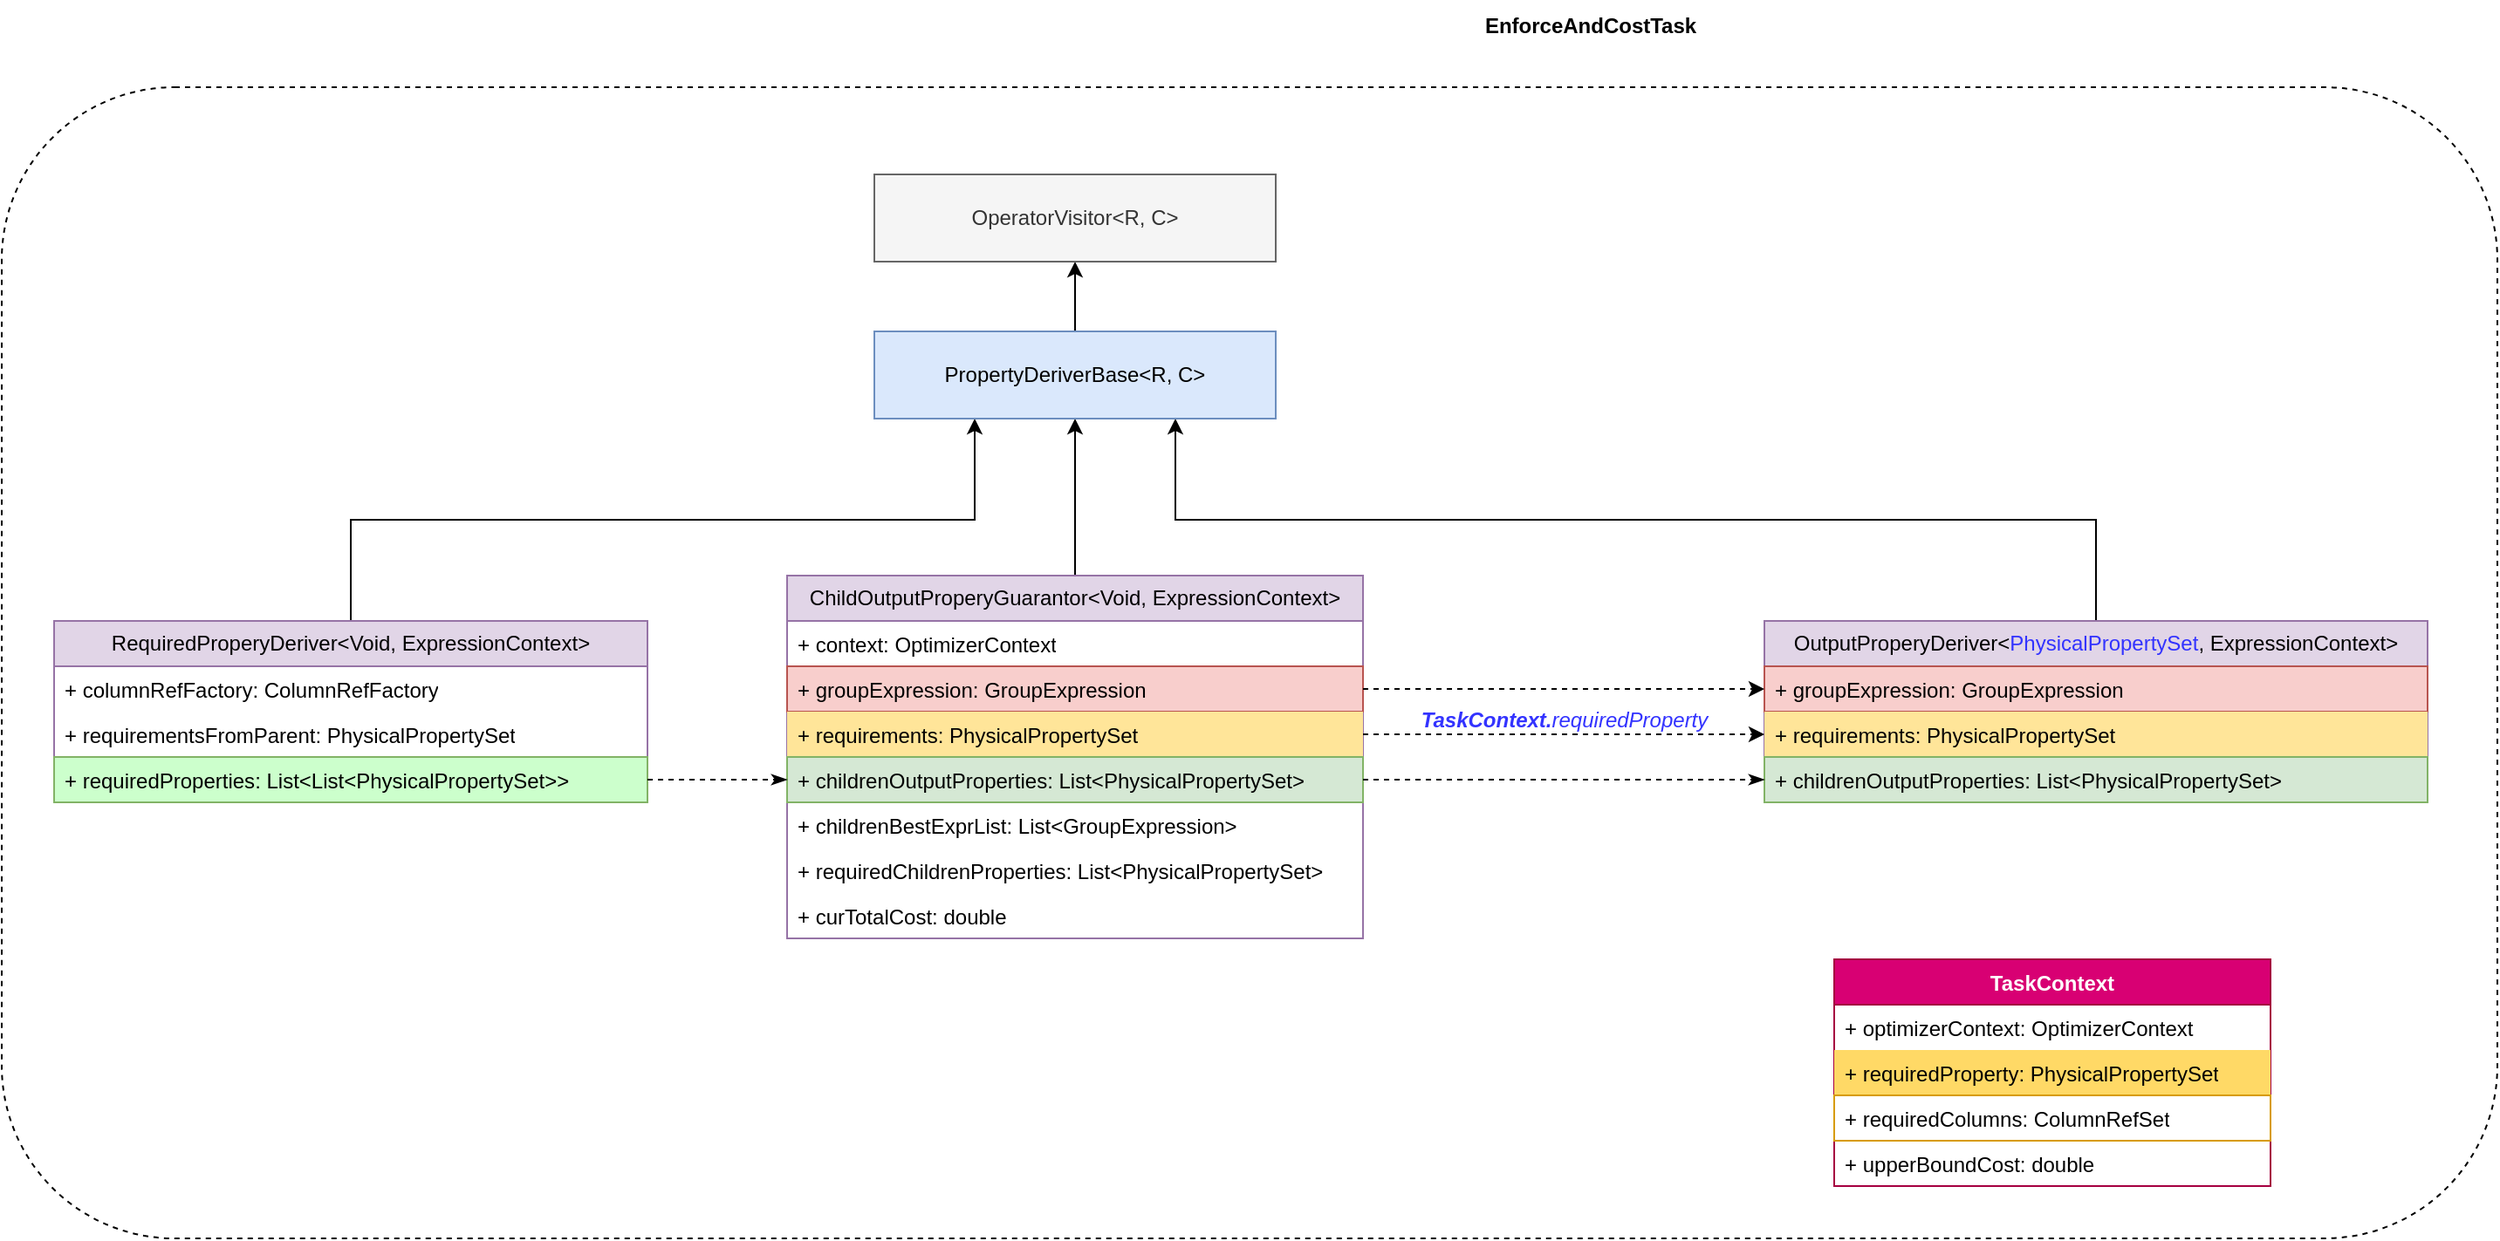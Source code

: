 <mxfile version="22.0.7" type="device">
  <diagram name="第 1 页" id="SFG76TiXSmoASKsAes4e">
    <mxGraphModel dx="3771" dy="2160" grid="1" gridSize="10" guides="1" tooltips="1" connect="1" arrows="1" fold="1" page="1" pageScale="1" pageWidth="827" pageHeight="1169" math="0" shadow="0">
      <root>
        <mxCell id="0" />
        <mxCell id="1" parent="0" />
        <mxCell id="r9hSq9QM5GWR6ms9VNQf-29" style="edgeStyle=orthogonalEdgeStyle;rounded=0;orthogonalLoop=1;jettySize=auto;html=1;exitX=0.5;exitY=0;exitDx=0;exitDy=0;entryX=0.5;entryY=1;entryDx=0;entryDy=0;" parent="1" source="HUhvKqKuCBMlooNIM-Bv-9" target="r9hSq9QM5GWR6ms9VNQf-5" edge="1">
          <mxGeometry relative="1" as="geometry" />
        </mxCell>
        <mxCell id="HUhvKqKuCBMlooNIM-Bv-9" value="ChildOutputProperyGuarantor&amp;lt;Void, ExpressionContext&lt;span style=&quot;background-color: initial;&quot;&gt;&amp;gt;&lt;/span&gt;" style="swimlane;fontStyle=0;childLayout=stackLayout;horizontal=1;startSize=26;fillColor=#e1d5e7;horizontalStack=0;resizeParent=1;resizeParentMax=0;resizeLast=0;collapsible=1;marginBottom=0;whiteSpace=wrap;html=1;strokeColor=#9673a6;" parent="1" vertex="1">
          <mxGeometry x="530" y="440" width="330" height="208" as="geometry" />
        </mxCell>
        <mxCell id="HUhvKqKuCBMlooNIM-Bv-12" value="+&amp;nbsp;context&lt;span style=&quot;background-color: initial;&quot;&gt;:&amp;nbsp;&lt;/span&gt;OptimizerContext" style="text;strokeColor=none;fillColor=none;align=left;verticalAlign=top;spacingLeft=4;spacingRight=4;overflow=hidden;rotatable=0;points=[[0,0.5],[1,0.5]];portConstraint=eastwest;whiteSpace=wrap;html=1;" parent="HUhvKqKuCBMlooNIM-Bv-9" vertex="1">
          <mxGeometry y="26" width="330" height="26" as="geometry" />
        </mxCell>
        <mxCell id="r9hSq9QM5GWR6ms9VNQf-14" value="+&amp;nbsp;groupExpression&lt;span style=&quot;background-color: initial;&quot;&gt;: G&lt;/span&gt;roupExpression" style="text;strokeColor=#b85450;fillColor=#f8cecc;align=left;verticalAlign=top;spacingLeft=4;spacingRight=4;overflow=hidden;rotatable=0;points=[[0,0.5],[1,0.5]];portConstraint=eastwest;whiteSpace=wrap;html=1;" parent="HUhvKqKuCBMlooNIM-Bv-9" vertex="1">
          <mxGeometry y="52" width="330" height="26" as="geometry" />
        </mxCell>
        <mxCell id="r9hSq9QM5GWR6ms9VNQf-15" value="+&amp;nbsp;requirements&lt;span style=&quot;background-color: initial;&quot;&gt;:&amp;nbsp;&lt;/span&gt;PhysicalPropertySet" style="text;strokeColor=none;fillColor=#FFE599;align=left;verticalAlign=top;spacingLeft=4;spacingRight=4;overflow=hidden;rotatable=0;points=[[0,0.5],[1,0.5]];portConstraint=eastwest;whiteSpace=wrap;html=1;" parent="HUhvKqKuCBMlooNIM-Bv-9" vertex="1">
          <mxGeometry y="78" width="330" height="26" as="geometry" />
        </mxCell>
        <mxCell id="r9hSq9QM5GWR6ms9VNQf-18" value="+&amp;nbsp;childrenOutputProperties&lt;span style=&quot;background-color: initial;&quot;&gt;: List&amp;lt;&lt;/span&gt;&lt;span style=&quot;background-color: initial;&quot;&gt;PhysicalPropertySet&amp;gt;&lt;/span&gt;" style="text;strokeColor=#82b366;fillColor=#d5e8d4;align=left;verticalAlign=top;spacingLeft=4;spacingRight=4;overflow=hidden;rotatable=0;points=[[0,0.5],[1,0.5]];portConstraint=eastwest;whiteSpace=wrap;html=1;" parent="HUhvKqKuCBMlooNIM-Bv-9" vertex="1">
          <mxGeometry y="104" width="330" height="26" as="geometry" />
        </mxCell>
        <mxCell id="r9hSq9QM5GWR6ms9VNQf-16" value="+&amp;nbsp;childrenBestExprList&lt;span style=&quot;background-color: initial;&quot;&gt;: List&amp;lt;G&lt;/span&gt;&lt;span style=&quot;background-color: initial;&quot;&gt;roupExpression&amp;gt;&lt;/span&gt;" style="text;strokeColor=none;fillColor=none;align=left;verticalAlign=top;spacingLeft=4;spacingRight=4;overflow=hidden;rotatable=0;points=[[0,0.5],[1,0.5]];portConstraint=eastwest;whiteSpace=wrap;html=1;" parent="HUhvKqKuCBMlooNIM-Bv-9" vertex="1">
          <mxGeometry y="130" width="330" height="26" as="geometry" />
        </mxCell>
        <mxCell id="r9hSq9QM5GWR6ms9VNQf-17" value="+&amp;nbsp;requiredChildrenProperties&lt;span style=&quot;background-color: initial;&quot;&gt;: List&amp;lt;&lt;/span&gt;PhysicalPropertySet&amp;gt;" style="text;strokeColor=none;fillColor=none;align=left;verticalAlign=top;spacingLeft=4;spacingRight=4;overflow=hidden;rotatable=0;points=[[0,0.5],[1,0.5]];portConstraint=eastwest;whiteSpace=wrap;html=1;" parent="HUhvKqKuCBMlooNIM-Bv-9" vertex="1">
          <mxGeometry y="156" width="330" height="26" as="geometry" />
        </mxCell>
        <mxCell id="r9hSq9QM5GWR6ms9VNQf-19" value="+&amp;nbsp;curTotalCost&lt;span style=&quot;background-color: initial;&quot;&gt;: double&lt;/span&gt;" style="text;strokeColor=none;fillColor=none;align=left;verticalAlign=top;spacingLeft=4;spacingRight=4;overflow=hidden;rotatable=0;points=[[0,0.5],[1,0.5]];portConstraint=eastwest;whiteSpace=wrap;html=1;" parent="HUhvKqKuCBMlooNIM-Bv-9" vertex="1">
          <mxGeometry y="182" width="330" height="26" as="geometry" />
        </mxCell>
        <mxCell id="r9hSq9QM5GWR6ms9VNQf-30" style="edgeStyle=orthogonalEdgeStyle;rounded=0;orthogonalLoop=1;jettySize=auto;html=1;exitX=0.5;exitY=0;exitDx=0;exitDy=0;entryX=0.25;entryY=1;entryDx=0;entryDy=0;" parent="1" source="HUhvKqKuCBMlooNIM-Bv-13" target="r9hSq9QM5GWR6ms9VNQf-5" edge="1">
          <mxGeometry relative="1" as="geometry" />
        </mxCell>
        <mxCell id="HUhvKqKuCBMlooNIM-Bv-13" value="RequiredProperyDeriver&amp;lt;Void, ExpressionContext&lt;span style=&quot;background-color: initial;&quot;&gt;&amp;gt;&lt;/span&gt;" style="swimlane;fontStyle=0;childLayout=stackLayout;horizontal=1;startSize=26;fillColor=#e1d5e7;horizontalStack=0;resizeParent=1;resizeParentMax=0;resizeLast=0;collapsible=1;marginBottom=0;whiteSpace=wrap;html=1;strokeColor=#9673a6;" parent="1" vertex="1">
          <mxGeometry x="110" y="466" width="340" height="104" as="geometry" />
        </mxCell>
        <mxCell id="HUhvKqKuCBMlooNIM-Bv-2" value="+&amp;nbsp;columnRefFactory&lt;span style=&quot;background-color: initial;&quot;&gt;:&amp;nbsp;&lt;/span&gt;ColumnRefFactory" style="text;strokeColor=none;fillColor=none;align=left;verticalAlign=top;spacingLeft=4;spacingRight=4;overflow=hidden;rotatable=0;points=[[0,0.5],[1,0.5]];portConstraint=eastwest;whiteSpace=wrap;html=1;" parent="HUhvKqKuCBMlooNIM-Bv-13" vertex="1">
          <mxGeometry y="26" width="340" height="26" as="geometry" />
        </mxCell>
        <mxCell id="HUhvKqKuCBMlooNIM-Bv-3" value="+&amp;nbsp;requirementsFromParent&lt;span style=&quot;background-color: initial;&quot;&gt;:&amp;nbsp;&lt;/span&gt;&lt;span style=&quot;background-color: initial;&quot;&gt;PhysicalPropertySet&lt;/span&gt;" style="text;strokeColor=none;fillColor=none;align=left;verticalAlign=top;spacingLeft=4;spacingRight=4;overflow=hidden;rotatable=0;points=[[0,0.5],[1,0.5]];portConstraint=eastwest;whiteSpace=wrap;html=1;" parent="HUhvKqKuCBMlooNIM-Bv-13" vertex="1">
          <mxGeometry y="52" width="340" height="26" as="geometry" />
        </mxCell>
        <mxCell id="HUhvKqKuCBMlooNIM-Bv-4" value="+&amp;nbsp;requiredProperties&lt;span style=&quot;background-color: initial;&quot;&gt;: List&amp;lt;List&amp;lt;&lt;/span&gt;PhysicalPropertySet&amp;gt;&amp;gt;" style="text;strokeColor=#82b366;fillColor=#CCFFCC;align=left;verticalAlign=top;spacingLeft=4;spacingRight=4;overflow=hidden;rotatable=0;points=[[0,0.5],[1,0.5]];portConstraint=eastwest;whiteSpace=wrap;html=1;" parent="HUhvKqKuCBMlooNIM-Bv-13" vertex="1">
          <mxGeometry y="78" width="340" height="26" as="geometry" />
        </mxCell>
        <mxCell id="r9hSq9QM5GWR6ms9VNQf-31" style="edgeStyle=orthogonalEdgeStyle;rounded=0;orthogonalLoop=1;jettySize=auto;html=1;exitX=0.5;exitY=0;exitDx=0;exitDy=0;entryX=0.75;entryY=1;entryDx=0;entryDy=0;" parent="1" source="HUhvKqKuCBMlooNIM-Bv-15" target="r9hSq9QM5GWR6ms9VNQf-5" edge="1">
          <mxGeometry relative="1" as="geometry" />
        </mxCell>
        <mxCell id="HUhvKqKuCBMlooNIM-Bv-15" value="OutputProperyDeriver&amp;lt;&lt;font color=&quot;#3333ff&quot;&gt;PhysicalPropertySet&lt;/font&gt;, ExpressionContext&lt;span style=&quot;background-color: initial;&quot;&gt;&amp;gt;&lt;/span&gt;" style="swimlane;fontStyle=0;childLayout=stackLayout;horizontal=1;startSize=26;fillColor=#e1d5e7;horizontalStack=0;resizeParent=1;resizeParentMax=0;resizeLast=0;collapsible=1;marginBottom=0;whiteSpace=wrap;html=1;strokeColor=#9673a6;" parent="1" vertex="1">
          <mxGeometry x="1090" y="466" width="380" height="104" as="geometry" />
        </mxCell>
        <mxCell id="HUhvKqKuCBMlooNIM-Bv-16" value="+&amp;nbsp;groupExpression&lt;span style=&quot;background-color: initial;&quot;&gt;: G&lt;/span&gt;roupExpression" style="text;strokeColor=#b85450;fillColor=#f8cecc;align=left;verticalAlign=top;spacingLeft=4;spacingRight=4;overflow=hidden;rotatable=0;points=[[0,0.5],[1,0.5]];portConstraint=eastwest;whiteSpace=wrap;html=1;" parent="HUhvKqKuCBMlooNIM-Bv-15" vertex="1">
          <mxGeometry y="26" width="380" height="26" as="geometry" />
        </mxCell>
        <mxCell id="r9hSq9QM5GWR6ms9VNQf-9" value="+&amp;nbsp;requirements&lt;span style=&quot;background-color: initial;&quot;&gt;:&amp;nbsp;&lt;/span&gt;PhysicalPropertySet" style="text;strokeColor=none;fillColor=#FFE599;align=left;verticalAlign=top;spacingLeft=4;spacingRight=4;overflow=hidden;rotatable=0;points=[[0,0.5],[1,0.5]];portConstraint=eastwest;whiteSpace=wrap;html=1;" parent="HUhvKqKuCBMlooNIM-Bv-15" vertex="1">
          <mxGeometry y="52" width="380" height="26" as="geometry" />
        </mxCell>
        <mxCell id="r9hSq9QM5GWR6ms9VNQf-13" value="+&amp;nbsp;childrenOutputProperties&lt;span style=&quot;background-color: initial;&quot;&gt;: List&amp;lt;&lt;/span&gt;PhysicalPropertySet&amp;gt;" style="text;strokeColor=#82b366;fillColor=#d5e8d4;align=left;verticalAlign=top;spacingLeft=4;spacingRight=4;overflow=hidden;rotatable=0;points=[[0,0.5],[1,0.5]];portConstraint=eastwest;whiteSpace=wrap;html=1;" parent="HUhvKqKuCBMlooNIM-Bv-15" vertex="1">
          <mxGeometry y="78" width="380" height="26" as="geometry" />
        </mxCell>
        <mxCell id="r9hSq9QM5GWR6ms9VNQf-26" style="edgeStyle=orthogonalEdgeStyle;rounded=0;orthogonalLoop=1;jettySize=auto;html=1;exitX=0.5;exitY=0;exitDx=0;exitDy=0;entryX=0.5;entryY=1;entryDx=0;entryDy=0;" parent="1" source="r9hSq9QM5GWR6ms9VNQf-5" target="r9hSq9QM5GWR6ms9VNQf-25" edge="1">
          <mxGeometry relative="1" as="geometry" />
        </mxCell>
        <mxCell id="r9hSq9QM5GWR6ms9VNQf-5" value="PropertyDeriverBase&amp;lt;R, C&amp;gt;" style="html=1;whiteSpace=wrap;fillColor=#dae8fc;strokeColor=#6c8ebf;" parent="1" vertex="1">
          <mxGeometry x="580" y="300" width="230" height="50" as="geometry" />
        </mxCell>
        <mxCell id="r9hSq9QM5GWR6ms9VNQf-20" style="edgeStyle=orthogonalEdgeStyle;rounded=0;orthogonalLoop=1;jettySize=auto;html=1;exitX=1;exitY=0.5;exitDx=0;exitDy=0;dashed=1;endArrow=classicThin;endFill=1;" parent="1" source="r9hSq9QM5GWR6ms9VNQf-18" target="r9hSq9QM5GWR6ms9VNQf-13" edge="1">
          <mxGeometry relative="1" as="geometry" />
        </mxCell>
        <mxCell id="r9hSq9QM5GWR6ms9VNQf-22" style="edgeStyle=orthogonalEdgeStyle;rounded=0;orthogonalLoop=1;jettySize=auto;html=1;exitX=1;exitY=0.5;exitDx=0;exitDy=0;entryX=0;entryY=0.5;entryDx=0;entryDy=0;dashed=1;endArrow=classic;endFill=1;" parent="1" source="r9hSq9QM5GWR6ms9VNQf-14" target="HUhvKqKuCBMlooNIM-Bv-16" edge="1">
          <mxGeometry relative="1" as="geometry">
            <Array as="points">
              <mxPoint x="870" y="505" />
              <mxPoint x="870" y="505" />
            </Array>
          </mxGeometry>
        </mxCell>
        <mxCell id="r9hSq9QM5GWR6ms9VNQf-25" value="OperatorVisitor&amp;lt;R, C&amp;gt;" style="html=1;whiteSpace=wrap;fillColor=#f5f5f5;strokeColor=#666666;fontColor=#333333;" parent="1" vertex="1">
          <mxGeometry x="580" y="210" width="230" height="50" as="geometry" />
        </mxCell>
        <mxCell id="r9hSq9QM5GWR6ms9VNQf-27" style="edgeStyle=orthogonalEdgeStyle;rounded=0;orthogonalLoop=1;jettySize=auto;html=1;exitX=1;exitY=0.5;exitDx=0;exitDy=0;entryX=0;entryY=0.5;entryDx=0;entryDy=0;dashed=1;endArrow=classic;endFill=1;" parent="1" source="r9hSq9QM5GWR6ms9VNQf-15" target="r9hSq9QM5GWR6ms9VNQf-9" edge="1">
          <mxGeometry relative="1" as="geometry" />
        </mxCell>
        <mxCell id="r9hSq9QM5GWR6ms9VNQf-28" style="edgeStyle=orthogonalEdgeStyle;rounded=0;orthogonalLoop=1;jettySize=auto;html=1;exitX=1;exitY=0.5;exitDx=0;exitDy=0;entryX=0;entryY=0.5;entryDx=0;entryDy=0;dashed=1;endArrow=classicThin;endFill=1;" parent="1" source="HUhvKqKuCBMlooNIM-Bv-4" target="r9hSq9QM5GWR6ms9VNQf-18" edge="1">
          <mxGeometry relative="1" as="geometry" />
        </mxCell>
        <mxCell id="r9hSq9QM5GWR6ms9VNQf-35" value="&lt;b&gt;EnforceAndCostTask&lt;/b&gt;" style="text;html=1;align=center;verticalAlign=middle;resizable=0;points=[];autosize=1;strokeColor=none;fillColor=none;" parent="1" vertex="1">
          <mxGeometry x="920" y="110" width="140" height="30" as="geometry" />
        </mxCell>
        <mxCell id="mnf5VPU_pPS48lRiKlor-3" value="&lt;i&gt;&lt;font color=&quot;#3333ff&quot;&gt;&lt;b&gt;TaskContext.&lt;/b&gt;requiredProperty&lt;/font&gt;&lt;/i&gt;" style="text;html=1;align=center;verticalAlign=middle;resizable=0;points=[];autosize=1;strokeColor=none;fillColor=none;" parent="1" vertex="1">
          <mxGeometry x="880" y="508" width="190" height="30" as="geometry" />
        </mxCell>
        <mxCell id="mVOjMBeqWsvEif7-B-bx-1" value="" style="rounded=1;whiteSpace=wrap;html=1;fillColor=none;dashed=1;" parent="1" vertex="1">
          <mxGeometry x="80" y="160" width="1430" height="660" as="geometry" />
        </mxCell>
        <mxCell id="fczKAywDP9rn-IGILpzc-5" value="TaskContext" style="swimlane;fontStyle=1;align=center;verticalAlign=top;childLayout=stackLayout;horizontal=1;startSize=26;horizontalStack=0;resizeParent=1;resizeParentMax=0;resizeLast=0;collapsible=1;marginBottom=0;whiteSpace=wrap;html=1;fillColor=#d80073;fontColor=#ffffff;strokeColor=#A50040;" vertex="1" parent="1">
          <mxGeometry x="1130" y="660" width="250" height="130" as="geometry" />
        </mxCell>
        <mxCell id="fczKAywDP9rn-IGILpzc-6" value="+&amp;nbsp;optimizerContext&lt;span style=&quot;background-color: initial;&quot;&gt;:&amp;nbsp;OptimizerContext&lt;/span&gt;" style="text;strokeColor=none;fillColor=none;align=left;verticalAlign=top;spacingLeft=4;spacingRight=4;overflow=hidden;rotatable=0;points=[[0,0.5],[1,0.5]];portConstraint=eastwest;whiteSpace=wrap;html=1;" vertex="1" parent="fczKAywDP9rn-IGILpzc-5">
          <mxGeometry y="26" width="250" height="26" as="geometry" />
        </mxCell>
        <mxCell id="fczKAywDP9rn-IGILpzc-8" value="+&amp;nbsp;requiredProperty&lt;span style=&quot;background-color: initial;&quot;&gt;:&amp;nbsp;&lt;/span&gt;PhysicalPropertySet" style="text;strokeColor=none;fillColor=#FFD966;align=left;verticalAlign=top;spacingLeft=4;spacingRight=4;overflow=hidden;rotatable=0;points=[[0,0.5],[1,0.5]];portConstraint=eastwest;whiteSpace=wrap;html=1;" vertex="1" parent="fczKAywDP9rn-IGILpzc-5">
          <mxGeometry y="52" width="250" height="26" as="geometry" />
        </mxCell>
        <mxCell id="fczKAywDP9rn-IGILpzc-9" value="+&amp;nbsp;requiredColumns&lt;span style=&quot;background-color: initial;&quot;&gt;:&amp;nbsp;&lt;/span&gt;ColumnRefSet" style="text;strokeColor=#d79b00;fillColor=none;align=left;verticalAlign=top;spacingLeft=4;spacingRight=4;overflow=hidden;rotatable=0;points=[[0,0.5],[1,0.5]];portConstraint=eastwest;whiteSpace=wrap;html=1;" vertex="1" parent="fczKAywDP9rn-IGILpzc-5">
          <mxGeometry y="78" width="250" height="26" as="geometry" />
        </mxCell>
        <mxCell id="fczKAywDP9rn-IGILpzc-10" value="+&amp;nbsp;upperBoundCost&lt;span style=&quot;background-color: initial;&quot;&gt;: double&lt;/span&gt;" style="text;strokeColor=none;fillColor=none;align=left;verticalAlign=top;spacingLeft=4;spacingRight=4;overflow=hidden;rotatable=0;points=[[0,0.5],[1,0.5]];portConstraint=eastwest;whiteSpace=wrap;html=1;" vertex="1" parent="fczKAywDP9rn-IGILpzc-5">
          <mxGeometry y="104" width="250" height="26" as="geometry" />
        </mxCell>
      </root>
    </mxGraphModel>
  </diagram>
</mxfile>
